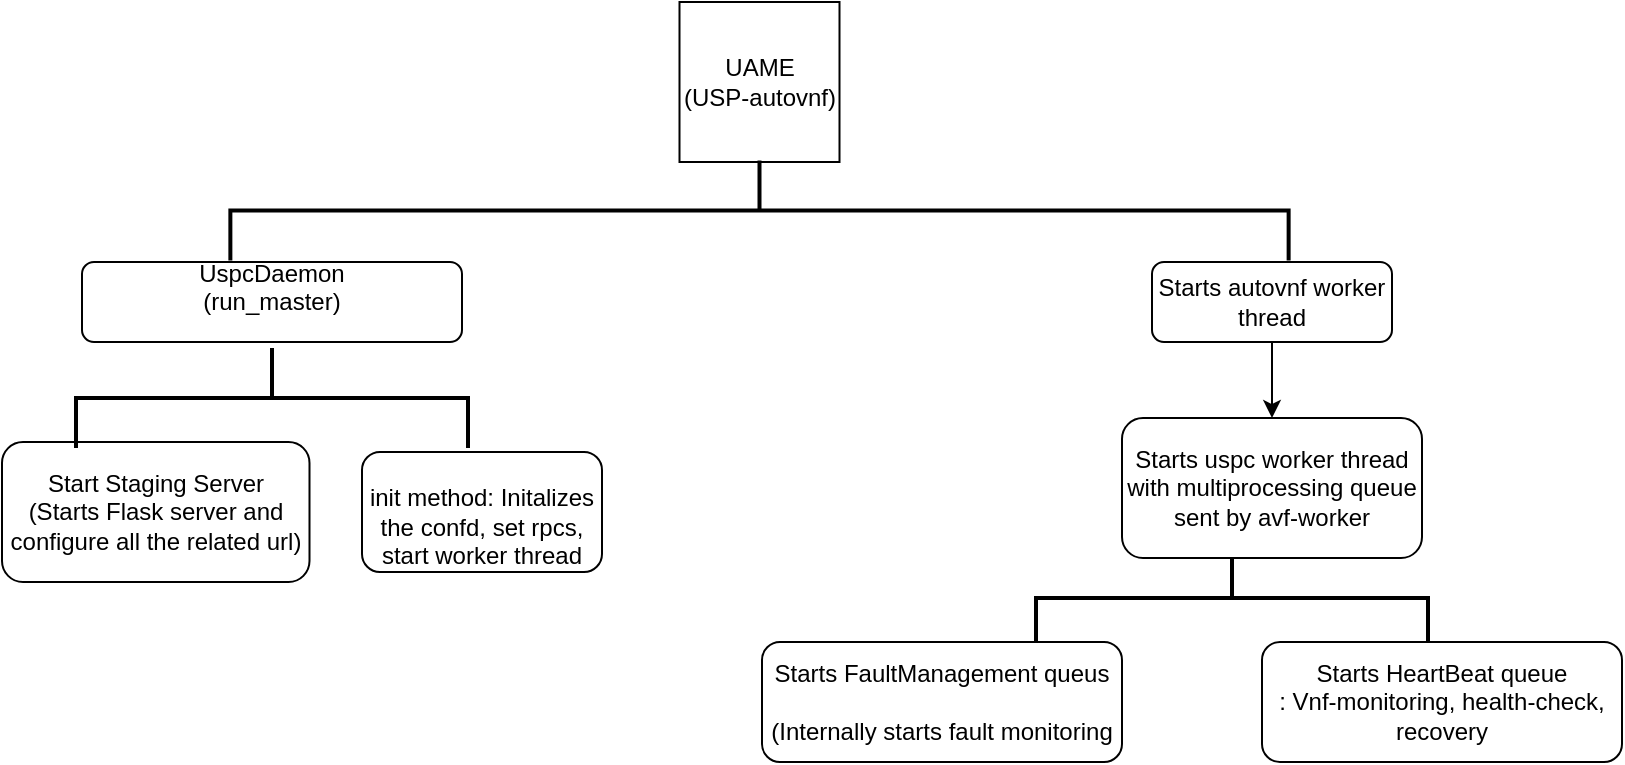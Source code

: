 <mxfile version="13.2.6" type="github">
  <diagram id="KGuRnCBPqNZkWZdnxVRj" name="Page-1">
    <mxGraphModel dx="1632" dy="404" grid="1" gridSize="10" guides="1" tooltips="1" connect="1" arrows="1" fold="1" page="1" pageScale="1" pageWidth="850" pageHeight="1100" math="0" shadow="0">
      <root>
        <mxCell id="0" />
        <mxCell id="1" parent="0" />
        <mxCell id="nJfd-ZtKPq7GGZHj6Cou-1" value="&lt;div&gt;UAME&lt;/div&gt;&lt;div&gt;(USP-autovnf)&lt;br&gt;&lt;/div&gt;" style="whiteSpace=wrap;html=1;aspect=fixed;" parent="1" vertex="1">
          <mxGeometry x="328.75" width="80" height="80" as="geometry" />
        </mxCell>
        <mxCell id="nJfd-ZtKPq7GGZHj6Cou-4" value="" style="strokeWidth=2;html=1;shape=mxgraph.flowchart.annotation_2;align=left;labelPosition=right;pointerEvents=1;rotation=90;" parent="1" vertex="1">
          <mxGeometry x="343.75" y="-160.31" width="50" height="529.13" as="geometry" />
        </mxCell>
        <mxCell id="nJfd-ZtKPq7GGZHj6Cou-7" value="" style="strokeWidth=2;html=1;shape=mxgraph.flowchart.annotation_2;align=left;labelPosition=right;pointerEvents=1;rotation=90;" parent="1" vertex="1">
          <mxGeometry x="580" y="200" width="50" height="196" as="geometry" />
        </mxCell>
        <mxCell id="nJfd-ZtKPq7GGZHj6Cou-9" value="&lt;div&gt;UspcDaemon&lt;/div&gt;&lt;div&gt;(run_master)&lt;/div&gt;&lt;div&gt;&lt;br&gt;&lt;/div&gt;" style="rounded=1;whiteSpace=wrap;html=1;" parent="1" vertex="1">
          <mxGeometry x="30" y="130" width="190" height="40" as="geometry" />
        </mxCell>
        <mxCell id="nJfd-ZtKPq7GGZHj6Cou-13" value="&lt;div&gt;Start Staging Server&lt;/div&gt;&lt;div&gt;(Starts Flask server and configure all the related url)&lt;br&gt;&lt;/div&gt;" style="rounded=1;whiteSpace=wrap;html=1;" parent="1" vertex="1">
          <mxGeometry x="-10" y="220" width="153.75" height="70" as="geometry" />
        </mxCell>
        <mxCell id="nJfd-ZtKPq7GGZHj6Cou-23" value="" style="edgeStyle=orthogonalEdgeStyle;rounded=0;orthogonalLoop=1;jettySize=auto;html=1;" parent="1" source="nJfd-ZtKPq7GGZHj6Cou-16" target="nJfd-ZtKPq7GGZHj6Cou-18" edge="1">
          <mxGeometry relative="1" as="geometry" />
        </mxCell>
        <mxCell id="nJfd-ZtKPq7GGZHj6Cou-16" value="Starts autovnf worker thread" style="rounded=1;whiteSpace=wrap;html=1;" parent="1" vertex="1">
          <mxGeometry x="565" y="130" width="120" height="40" as="geometry" />
        </mxCell>
        <mxCell id="nJfd-ZtKPq7GGZHj6Cou-18" value="&lt;div&gt;Starts uspc worker thread with multiprocessing queue&lt;/div&gt;&lt;div&gt;sent by avf-worker&lt;/div&gt;" style="rounded=1;whiteSpace=wrap;html=1;" parent="1" vertex="1">
          <mxGeometry x="550" y="208" width="150" height="70" as="geometry" />
        </mxCell>
        <mxCell id="K1HABIInFFHajfVLy6Dy-1" value="&lt;div&gt;Starts FaultManagement queus&lt;/div&gt;&lt;div&gt;&lt;br&gt;&lt;/div&gt;&lt;div&gt;(Internally starts fault monitoring &lt;br&gt;&lt;/div&gt;" style="rounded=1;whiteSpace=wrap;html=1;" vertex="1" parent="1">
          <mxGeometry x="370" y="320" width="180" height="60" as="geometry" />
        </mxCell>
        <mxCell id="K1HABIInFFHajfVLy6Dy-3" value="&lt;div&gt;Starts HeartBeat queue&lt;/div&gt;: Vnf-monitoring, health-check, recovery" style="rounded=1;whiteSpace=wrap;html=1;" vertex="1" parent="1">
          <mxGeometry x="620" y="320" width="180" height="60" as="geometry" />
        </mxCell>
        <mxCell id="K1HABIInFFHajfVLy6Dy-5" value="&lt;br&gt;init method: Initalizes the confd, set rpcs, start worker thread&lt;br&gt;" style="rounded=1;whiteSpace=wrap;html=1;" vertex="1" parent="1">
          <mxGeometry x="170" y="225" width="120" height="60" as="geometry" />
        </mxCell>
        <mxCell id="K1HABIInFFHajfVLy6Dy-6" value="" style="strokeWidth=2;html=1;shape=mxgraph.flowchart.annotation_2;align=left;labelPosition=right;pointerEvents=1;rotation=90;" vertex="1" parent="1">
          <mxGeometry x="100" y="100" width="50" height="196" as="geometry" />
        </mxCell>
      </root>
    </mxGraphModel>
  </diagram>
</mxfile>
